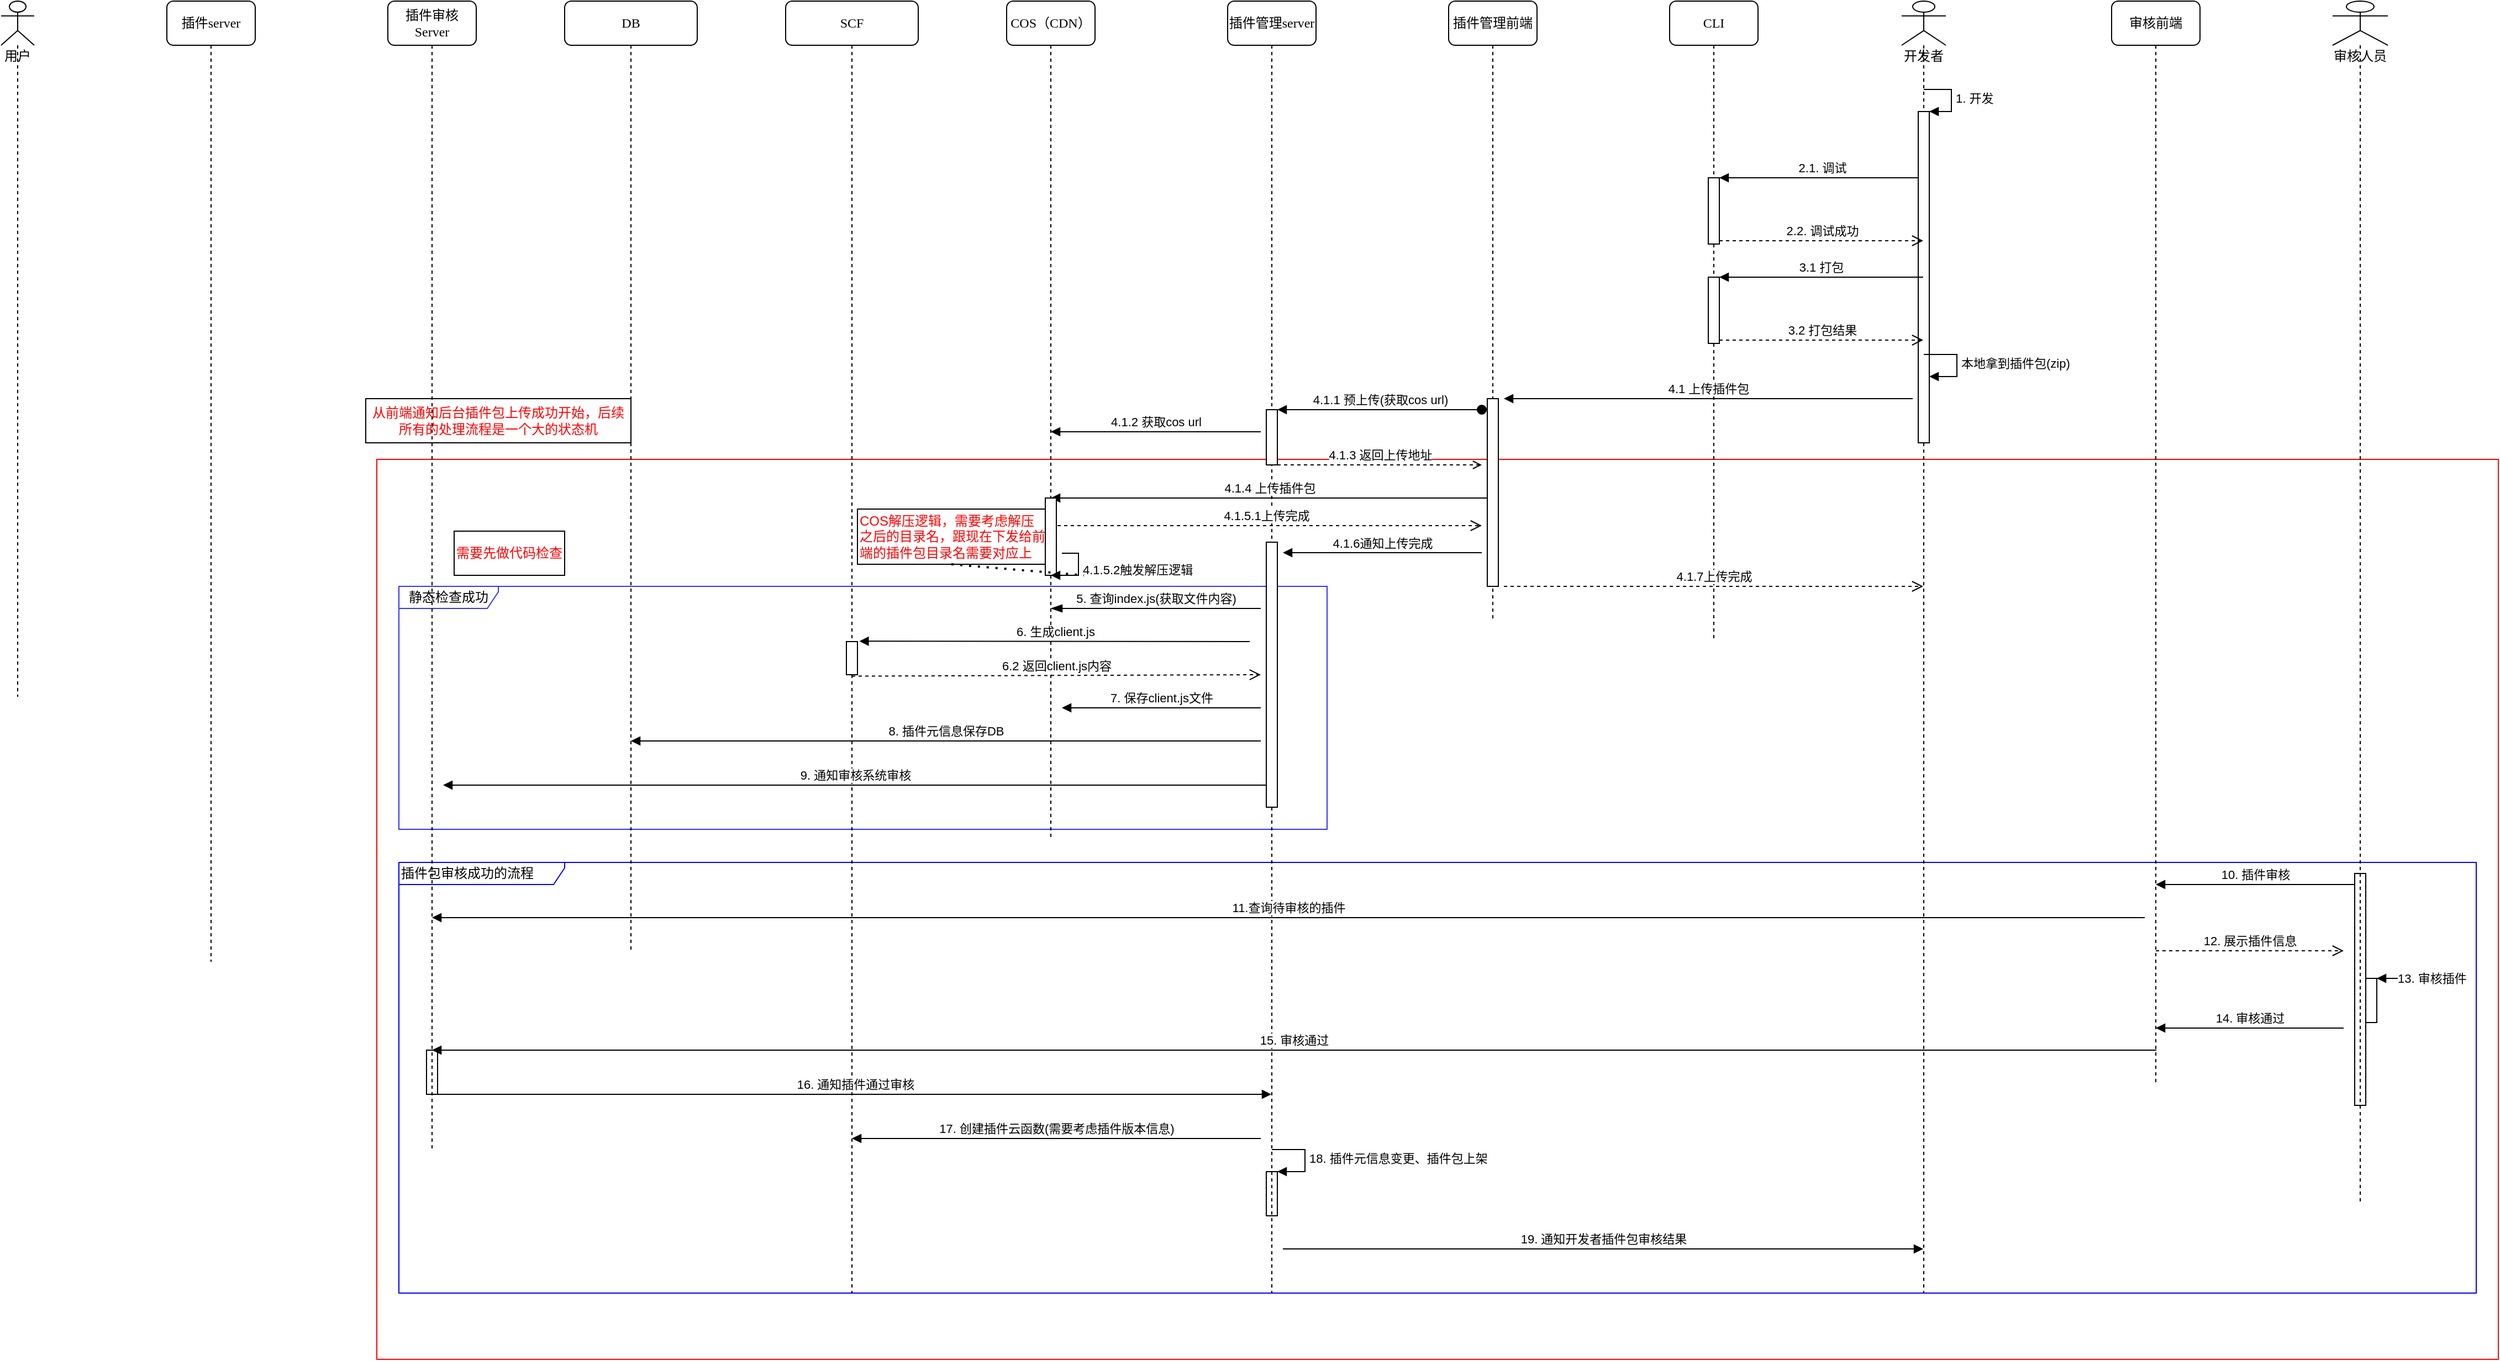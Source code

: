 <mxfile version="14.8.3" type="github" pages="2">
  <diagram name="Page-1" id="13e1069c-82ec-6db2-03f1-153e76fe0fe0">
    <mxGraphModel dx="3229" dy="1163" grid="1" gridSize="10" guides="1" tooltips="1" connect="1" arrows="1" fold="1" page="1" pageScale="1" pageWidth="1100" pageHeight="850" background="none" math="0" shadow="0">
      <root>
        <mxCell id="0" />
        <mxCell id="1" parent="0" />
        <mxCell id="ldka-5FNK_S4JEufgtKj-46" value="" style="rounded=0;whiteSpace=wrap;html=1;fillColor=none;align=left;strokeColor=#FF0000;" vertex="1" parent="1">
          <mxGeometry x="270" y="495" width="1920" height="815" as="geometry" />
        </mxCell>
        <mxCell id="ldka-5FNK_S4JEufgtKj-45" value="插件包审核成功的流程" style="shape=umlFrame;whiteSpace=wrap;html=1;fillColor=none;align=left;width=150;height=20;strokeColor=#0000FF;" vertex="1" parent="1">
          <mxGeometry x="290" y="860" width="1880" height="390" as="geometry" />
        </mxCell>
        <mxCell id="ldka-5FNK_S4JEufgtKj-20" value="静态检查成功" style="shape=umlFrame;whiteSpace=wrap;html=1;width=90;height=20;strokeColor=#3333FF;" vertex="1" parent="1">
          <mxGeometry x="290" y="610" width="840" height="220" as="geometry" />
        </mxCell>
        <mxCell id="7baba1c4bc27f4b0-2" value="插件server" style="shape=umlLifeline;perimeter=lifelinePerimeter;whiteSpace=wrap;html=1;container=1;collapsible=0;recursiveResize=0;outlineConnect=0;rounded=1;shadow=0;comic=0;labelBackgroundColor=none;strokeWidth=1;fontFamily=Verdana;fontSize=12;align=center;" parent="1" vertex="1">
          <mxGeometry x="80" y="80" width="80" height="870" as="geometry" />
        </mxCell>
        <mxCell id="7baba1c4bc27f4b0-3" value="SCF" style="shape=umlLifeline;perimeter=lifelinePerimeter;whiteSpace=wrap;html=1;container=1;collapsible=0;recursiveResize=0;outlineConnect=0;rounded=1;shadow=0;comic=0;labelBackgroundColor=none;strokeWidth=1;fontFamily=Verdana;fontSize=12;align=center;" parent="1" vertex="1">
          <mxGeometry x="640" y="80" width="120" height="1170" as="geometry" />
        </mxCell>
        <mxCell id="7baba1c4bc27f4b0-4" value="COS（CDN）" style="shape=umlLifeline;perimeter=lifelinePerimeter;whiteSpace=wrap;html=1;container=1;collapsible=0;recursiveResize=0;outlineConnect=0;rounded=1;shadow=0;comic=0;labelBackgroundColor=none;strokeWidth=1;fontFamily=Verdana;fontSize=12;align=center;" parent="1" vertex="1">
          <mxGeometry x="840" y="80" width="80" height="760" as="geometry" />
        </mxCell>
        <mxCell id="7baba1c4bc27f4b0-5" value="插件审核Server" style="shape=umlLifeline;perimeter=lifelinePerimeter;whiteSpace=wrap;html=1;container=1;collapsible=0;recursiveResize=0;outlineConnect=0;rounded=1;shadow=0;comic=0;labelBackgroundColor=none;strokeWidth=1;fontFamily=Verdana;fontSize=12;align=center;" parent="1" vertex="1">
          <mxGeometry x="280" y="80" width="80" height="1040" as="geometry" />
        </mxCell>
        <mxCell id="7baba1c4bc27f4b0-6" value="插件管理server" style="shape=umlLifeline;perimeter=lifelinePerimeter;whiteSpace=wrap;html=1;container=1;collapsible=0;recursiveResize=0;outlineConnect=0;rounded=1;shadow=0;comic=0;labelBackgroundColor=none;strokeWidth=1;fontFamily=Verdana;fontSize=12;align=center;" parent="1" vertex="1">
          <mxGeometry x="1040" y="80" width="80" height="1170" as="geometry" />
        </mxCell>
        <mxCell id="ldka-5FNK_S4JEufgtKj-40" value="17. 创建插件云函数(需要考虑插件版本信息)" style="html=1;verticalAlign=bottom;endArrow=block;strokeColor=#000000;strokeWidth=1;" edge="1" parent="7baba1c4bc27f4b0-6" target="7baba1c4bc27f4b0-3">
          <mxGeometry width="80" relative="1" as="geometry">
            <mxPoint x="30" y="1030" as="sourcePoint" />
            <mxPoint x="110" y="1030" as="targetPoint" />
          </mxGeometry>
        </mxCell>
        <mxCell id="ldka-5FNK_S4JEufgtKj-42" value="" style="html=1;points=[];perimeter=orthogonalPerimeter;strokeColor=#000000;fillColor=none;align=left;" vertex="1" parent="7baba1c4bc27f4b0-6">
          <mxGeometry x="35" y="1060" width="10" height="40" as="geometry" />
        </mxCell>
        <mxCell id="ldka-5FNK_S4JEufgtKj-43" value="18. 插件元信息变更、插件包上架" style="edgeStyle=orthogonalEdgeStyle;html=1;align=left;spacingLeft=2;endArrow=block;rounded=0;entryX=1;entryY=0;strokeColor=#000000;strokeWidth=1;" edge="1" target="ldka-5FNK_S4JEufgtKj-42" parent="7baba1c4bc27f4b0-6">
          <mxGeometry relative="1" as="geometry">
            <mxPoint x="40" y="1040" as="sourcePoint" />
            <Array as="points">
              <mxPoint x="70" y="1040" />
            </Array>
          </mxGeometry>
        </mxCell>
        <mxCell id="HN2Nw33tpEwXZnYEOGIW-1" value="CLI" style="shape=umlLifeline;perimeter=lifelinePerimeter;whiteSpace=wrap;html=1;container=1;collapsible=0;recursiveResize=0;outlineConnect=0;rounded=1;shadow=0;comic=0;labelBackgroundColor=none;strokeWidth=1;fontFamily=Verdana;fontSize=12;align=center;" vertex="1" parent="1">
          <mxGeometry x="1440" y="80" width="80" height="580" as="geometry" />
        </mxCell>
        <mxCell id="HN2Nw33tpEwXZnYEOGIW-15" value="" style="html=1;points=[];perimeter=orthogonalPerimeter;" vertex="1" parent="HN2Nw33tpEwXZnYEOGIW-1">
          <mxGeometry x="35" y="160" width="10" height="60" as="geometry" />
        </mxCell>
        <mxCell id="HN2Nw33tpEwXZnYEOGIW-16" value="2.1. 调试" style="html=1;verticalAlign=bottom;endArrow=block;entryX=1;entryY=0;" edge="1" target="HN2Nw33tpEwXZnYEOGIW-15" parent="HN2Nw33tpEwXZnYEOGIW-1">
          <mxGeometry relative="1" as="geometry">
            <mxPoint x="230" y="160" as="sourcePoint" />
          </mxGeometry>
        </mxCell>
        <mxCell id="HN2Nw33tpEwXZnYEOGIW-19" value="" style="html=1;points=[];perimeter=orthogonalPerimeter;" vertex="1" parent="HN2Nw33tpEwXZnYEOGIW-1">
          <mxGeometry x="35" y="250" width="10" height="60" as="geometry" />
        </mxCell>
        <mxCell id="HN2Nw33tpEwXZnYEOGIW-4" value="用户" style="shape=umlLifeline;participant=umlActor;perimeter=lifelinePerimeter;whiteSpace=wrap;html=1;container=1;collapsible=0;recursiveResize=0;verticalAlign=top;spacingTop=36;outlineConnect=0;" vertex="1" parent="1">
          <mxGeometry x="-70" y="80" width="30" height="630" as="geometry" />
        </mxCell>
        <mxCell id="HN2Nw33tpEwXZnYEOGIW-5" value="开发者" style="shape=umlLifeline;participant=umlActor;perimeter=lifelinePerimeter;whiteSpace=wrap;html=1;container=1;collapsible=0;recursiveResize=0;verticalAlign=top;spacingTop=36;outlineConnect=0;" vertex="1" parent="1">
          <mxGeometry x="1650" y="80" width="40" height="1170" as="geometry" />
        </mxCell>
        <mxCell id="HN2Nw33tpEwXZnYEOGIW-7" value="" style="html=1;points=[];perimeter=orthogonalPerimeter;" vertex="1" parent="HN2Nw33tpEwXZnYEOGIW-5">
          <mxGeometry x="15" y="100" width="10" height="300" as="geometry" />
        </mxCell>
        <mxCell id="HN2Nw33tpEwXZnYEOGIW-8" value="1. 开发" style="edgeStyle=orthogonalEdgeStyle;html=1;align=left;spacingLeft=2;endArrow=block;rounded=0;entryX=1;entryY=0;" edge="1" target="HN2Nw33tpEwXZnYEOGIW-7" parent="HN2Nw33tpEwXZnYEOGIW-5">
          <mxGeometry relative="1" as="geometry">
            <mxPoint x="20" y="80" as="sourcePoint" />
            <Array as="points">
              <mxPoint x="45" y="80" />
            </Array>
          </mxGeometry>
        </mxCell>
        <mxCell id="HN2Nw33tpEwXZnYEOGIW-17" value="2.2. 调试成功" style="html=1;verticalAlign=bottom;endArrow=open;dashed=1;endSize=8;exitX=1;exitY=0.95;" edge="1" source="HN2Nw33tpEwXZnYEOGIW-15" parent="1" target="HN2Nw33tpEwXZnYEOGIW-5">
          <mxGeometry relative="1" as="geometry">
            <mxPoint x="1545" y="297" as="targetPoint" />
          </mxGeometry>
        </mxCell>
        <mxCell id="HN2Nw33tpEwXZnYEOGIW-20" value="3.1 打包" style="html=1;verticalAlign=bottom;endArrow=block;entryX=1;entryY=0;" edge="1" target="HN2Nw33tpEwXZnYEOGIW-19" parent="1" source="HN2Nw33tpEwXZnYEOGIW-5">
          <mxGeometry relative="1" as="geometry">
            <mxPoint x="1545" y="330" as="sourcePoint" />
          </mxGeometry>
        </mxCell>
        <mxCell id="HN2Nw33tpEwXZnYEOGIW-21" value="3.2 打包结果" style="html=1;verticalAlign=bottom;endArrow=open;dashed=1;endSize=8;exitX=1;exitY=0.95;" edge="1" source="HN2Nw33tpEwXZnYEOGIW-19" parent="1" target="HN2Nw33tpEwXZnYEOGIW-5">
          <mxGeometry relative="1" as="geometry">
            <mxPoint x="1545" y="387" as="targetPoint" />
          </mxGeometry>
        </mxCell>
        <mxCell id="HN2Nw33tpEwXZnYEOGIW-28" value="插件管理前端" style="shape=umlLifeline;perimeter=lifelinePerimeter;whiteSpace=wrap;html=1;container=1;collapsible=0;recursiveResize=0;outlineConnect=0;rounded=1;shadow=0;comic=0;labelBackgroundColor=none;strokeWidth=1;fontFamily=Verdana;fontSize=12;align=center;" vertex="1" parent="1">
          <mxGeometry x="1240" y="80" width="80" height="560" as="geometry" />
        </mxCell>
        <mxCell id="HN2Nw33tpEwXZnYEOGIW-35" value="" style="html=1;points=[];perimeter=orthogonalPerimeter;" vertex="1" parent="1">
          <mxGeometry x="1275" y="440" width="10" height="170" as="geometry" />
        </mxCell>
        <mxCell id="HN2Nw33tpEwXZnYEOGIW-37" value="本地拿到插件包(zip)" style="edgeStyle=orthogonalEdgeStyle;html=1;align=left;spacingLeft=2;endArrow=block;rounded=0;entryX=1;entryY=0;" edge="1" parent="1">
          <mxGeometry relative="1" as="geometry">
            <mxPoint x="1670" y="400" as="sourcePoint" />
            <Array as="points">
              <mxPoint x="1700" y="400" />
            </Array>
            <mxPoint x="1675" y="420" as="targetPoint" />
          </mxGeometry>
        </mxCell>
        <mxCell id="HN2Nw33tpEwXZnYEOGIW-38" value="4.1 上传插件包" style="html=1;verticalAlign=bottom;endArrow=block;" edge="1" parent="1">
          <mxGeometry width="80" relative="1" as="geometry">
            <mxPoint x="1660" y="440" as="sourcePoint" />
            <mxPoint x="1290" y="440" as="targetPoint" />
          </mxGeometry>
        </mxCell>
        <mxCell id="HN2Nw33tpEwXZnYEOGIW-39" value="" style="html=1;points=[];perimeter=orthogonalPerimeter;" vertex="1" parent="1">
          <mxGeometry x="1075" y="450" width="10" height="50" as="geometry" />
        </mxCell>
        <mxCell id="HN2Nw33tpEwXZnYEOGIW-40" value="4.1.1 预上传(获取cos url)" style="html=1;verticalAlign=bottom;startArrow=oval;endArrow=block;startSize=8;" edge="1" target="HN2Nw33tpEwXZnYEOGIW-39" parent="1">
          <mxGeometry relative="1" as="geometry">
            <mxPoint x="1270" y="450" as="sourcePoint" />
            <Array as="points">
              <mxPoint x="1150" y="450" />
            </Array>
          </mxGeometry>
        </mxCell>
        <mxCell id="HN2Nw33tpEwXZnYEOGIW-41" value="4.1.2 获取cos url" style="html=1;verticalAlign=bottom;endArrow=block;" edge="1" parent="1" target="7baba1c4bc27f4b0-4">
          <mxGeometry width="80" relative="1" as="geometry">
            <mxPoint x="1070" y="470" as="sourcePoint" />
            <mxPoint x="1100" y="460" as="targetPoint" />
            <Array as="points">
              <mxPoint x="1020" y="470" />
            </Array>
          </mxGeometry>
        </mxCell>
        <mxCell id="HN2Nw33tpEwXZnYEOGIW-42" value="4.1.3 返回上传地址" style="html=1;verticalAlign=bottom;endArrow=open;dashed=1;endFill=0;" edge="1" parent="1">
          <mxGeometry width="80" relative="1" as="geometry">
            <mxPoint x="1085" y="500" as="sourcePoint" />
            <mxPoint x="1270" y="500" as="targetPoint" />
          </mxGeometry>
        </mxCell>
        <mxCell id="HN2Nw33tpEwXZnYEOGIW-43" value="4.1.4 上传插件包" style="html=1;verticalAlign=bottom;endArrow=block;" edge="1" parent="1" target="7baba1c4bc27f4b0-4">
          <mxGeometry width="80" relative="1" as="geometry">
            <mxPoint x="1275" y="530" as="sourcePoint" />
            <mxPoint x="1355" y="530" as="targetPoint" />
          </mxGeometry>
        </mxCell>
        <mxCell id="ldka-5FNK_S4JEufgtKj-3" value="4.1.5.1上传完成" style="html=1;verticalAlign=bottom;endArrow=open;dashed=1;endSize=8;strokeColor=#000000;strokeWidth=1;" edge="1" parent="1" source="7baba1c4bc27f4b0-4">
          <mxGeometry relative="1" as="geometry">
            <mxPoint x="890" y="550" as="sourcePoint" />
            <mxPoint x="1270" y="555" as="targetPoint" />
          </mxGeometry>
        </mxCell>
        <mxCell id="ldka-5FNK_S4JEufgtKj-4" value="" style="html=1;points=[];perimeter=orthogonalPerimeter;" vertex="1" parent="1">
          <mxGeometry x="1075" y="570" width="10" height="240" as="geometry" />
        </mxCell>
        <mxCell id="ldka-5FNK_S4JEufgtKj-6" value="" style="html=1;points=[];perimeter=orthogonalPerimeter;" vertex="1" parent="1">
          <mxGeometry x="875" y="530" width="10" height="70" as="geometry" />
        </mxCell>
        <mxCell id="ldka-5FNK_S4JEufgtKj-7" value="4.1.6通知上传完成" style="html=1;verticalAlign=bottom;endArrow=block;strokeColor=#000000;strokeWidth=1;" edge="1" parent="1">
          <mxGeometry width="80" relative="1" as="geometry">
            <mxPoint x="1270" y="579.5" as="sourcePoint" />
            <mxPoint x="1090" y="579.5" as="targetPoint" />
          </mxGeometry>
        </mxCell>
        <mxCell id="ldka-5FNK_S4JEufgtKj-8" value="4.1.7上传完成" style="html=1;verticalAlign=bottom;endArrow=open;dashed=1;endSize=8;strokeColor=#000000;strokeWidth=1;" edge="1" parent="1" target="HN2Nw33tpEwXZnYEOGIW-5">
          <mxGeometry relative="1" as="geometry">
            <mxPoint x="1290" y="610" as="sourcePoint" />
            <mxPoint x="1195" y="610" as="targetPoint" />
          </mxGeometry>
        </mxCell>
        <mxCell id="ldka-5FNK_S4JEufgtKj-11" value="4.1.5.2触发解压逻辑" style="edgeStyle=orthogonalEdgeStyle;html=1;align=left;spacingLeft=2;endArrow=block;rounded=0;entryX=1;entryY=0;strokeColor=#000000;strokeWidth=1;" edge="1" parent="1">
          <mxGeometry relative="1" as="geometry">
            <mxPoint x="890" y="580" as="sourcePoint" />
            <Array as="points">
              <mxPoint x="905" y="580" />
            </Array>
            <mxPoint x="880" y="600" as="targetPoint" />
          </mxGeometry>
        </mxCell>
        <mxCell id="ldka-5FNK_S4JEufgtKj-12" value="5. 查询index.js(获取文件内容)" style="html=1;verticalAlign=bottom;endArrow=blockThin;endSize=8;strokeColor=#000000;strokeWidth=1;endFill=1;" edge="1" parent="1" target="7baba1c4bc27f4b0-4">
          <mxGeometry relative="1" as="geometry">
            <mxPoint x="1070" y="630" as="sourcePoint" />
            <mxPoint x="890" y="630" as="targetPoint" />
          </mxGeometry>
        </mxCell>
        <mxCell id="ldka-5FNK_S4JEufgtKj-13" value="6. 生成client.js" style="html=1;verticalAlign=bottom;endArrow=block;strokeColor=#000000;strokeWidth=1;entryX=1.167;entryY=-0.011;entryDx=0;entryDy=0;entryPerimeter=0;" edge="1" parent="1" target="ldka-5FNK_S4JEufgtKj-15">
          <mxGeometry width="80" relative="1" as="geometry">
            <mxPoint x="1060" y="660" as="sourcePoint" />
            <mxPoint x="690" y="660" as="targetPoint" />
          </mxGeometry>
        </mxCell>
        <mxCell id="ldka-5FNK_S4JEufgtKj-14" value="6.2 返回client.js内容" style="html=1;verticalAlign=bottom;endArrow=open;dashed=1;endSize=8;strokeColor=#000000;strokeWidth=1;exitX=0.5;exitY=1.044;exitDx=0;exitDy=0;exitPerimeter=0;" edge="1" parent="1" source="ldka-5FNK_S4JEufgtKj-15">
          <mxGeometry relative="1" as="geometry">
            <mxPoint x="690" y="690" as="sourcePoint" />
            <mxPoint x="1070" y="690" as="targetPoint" />
          </mxGeometry>
        </mxCell>
        <mxCell id="ldka-5FNK_S4JEufgtKj-15" value="" style="html=1;points=[];perimeter=orthogonalPerimeter;" vertex="1" parent="1">
          <mxGeometry x="695" y="660" width="10" height="30" as="geometry" />
        </mxCell>
        <mxCell id="ldka-5FNK_S4JEufgtKj-16" value="7. 保存client.js文件" style="html=1;verticalAlign=bottom;endArrow=block;strokeColor=#000000;strokeWidth=1;" edge="1" parent="1">
          <mxGeometry width="80" relative="1" as="geometry">
            <mxPoint x="1070" y="720" as="sourcePoint" />
            <mxPoint x="890" y="720" as="targetPoint" />
          </mxGeometry>
        </mxCell>
        <mxCell id="ldka-5FNK_S4JEufgtKj-17" value="8. 插件元信息保存DB" style="html=1;verticalAlign=bottom;endArrow=block;strokeColor=#000000;strokeWidth=1;" edge="1" parent="1" target="ldka-5FNK_S4JEufgtKj-18">
          <mxGeometry width="80" relative="1" as="geometry">
            <mxPoint x="1070" y="750" as="sourcePoint" />
            <mxPoint x="1140" y="750" as="targetPoint" />
          </mxGeometry>
        </mxCell>
        <mxCell id="ldka-5FNK_S4JEufgtKj-18" value="DB" style="shape=umlLifeline;perimeter=lifelinePerimeter;whiteSpace=wrap;html=1;container=1;collapsible=0;recursiveResize=0;outlineConnect=0;rounded=1;shadow=0;comic=0;labelBackgroundColor=none;strokeWidth=1;fontFamily=Verdana;fontSize=12;align=center;" vertex="1" parent="1">
          <mxGeometry x="440" y="80" width="120" height="860" as="geometry" />
        </mxCell>
        <mxCell id="ldka-5FNK_S4JEufgtKj-19" value="9. 通知审核系统审核" style="html=1;verticalAlign=bottom;endArrow=block;strokeColor=#000000;strokeWidth=1;" edge="1" parent="1">
          <mxGeometry width="80" relative="1" as="geometry">
            <mxPoint x="1075" y="790.0" as="sourcePoint" />
            <mxPoint x="330" y="790" as="targetPoint" />
          </mxGeometry>
        </mxCell>
        <mxCell id="ldka-5FNK_S4JEufgtKj-22" value="&lt;font color=&quot;#ff0000&quot;&gt;需要先做代码检查&lt;/font&gt;" style="text;html=1;fillColor=none;align=center;verticalAlign=middle;whiteSpace=wrap;rounded=0;strokeColor=#000000;" vertex="1" parent="1">
          <mxGeometry x="340" y="560" width="100" height="40" as="geometry" />
        </mxCell>
        <mxCell id="ldka-5FNK_S4JEufgtKj-23" value="&lt;font color=&quot;#ff0000&quot;&gt;COS解压逻辑，需要考虑解压之后的目录名，跟现在下发给前端的插件包目录名需要对应上&lt;/font&gt;" style="text;html=1;align=left;verticalAlign=middle;whiteSpace=wrap;rounded=0;strokeColor=#000000;" vertex="1" parent="1">
          <mxGeometry x="705" y="540" width="170" height="50" as="geometry" />
        </mxCell>
        <mxCell id="ldka-5FNK_S4JEufgtKj-24" value="" style="endArrow=none;dashed=1;html=1;dashPattern=1 3;strokeWidth=2;exitX=0.5;exitY=1;exitDx=0;exitDy=0;" edge="1" parent="1" source="ldka-5FNK_S4JEufgtKj-23">
          <mxGeometry width="50" height="50" relative="1" as="geometry">
            <mxPoint x="840" y="640" as="sourcePoint" />
            <mxPoint x="910" y="600" as="targetPoint" />
          </mxGeometry>
        </mxCell>
        <mxCell id="ldka-5FNK_S4JEufgtKj-25" value="审核人员" style="shape=umlLifeline;participant=umlActor;perimeter=lifelinePerimeter;whiteSpace=wrap;html=1;container=1;collapsible=0;recursiveResize=0;verticalAlign=top;spacingTop=36;outlineConnect=0;" vertex="1" parent="1">
          <mxGeometry x="2040" y="80" width="50" height="1090" as="geometry" />
        </mxCell>
        <mxCell id="ldka-5FNK_S4JEufgtKj-28" value="审核前端" style="shape=umlLifeline;perimeter=lifelinePerimeter;whiteSpace=wrap;html=1;container=1;collapsible=0;recursiveResize=0;outlineConnect=0;rounded=1;shadow=0;comic=0;labelBackgroundColor=none;strokeWidth=1;fontFamily=Verdana;fontSize=12;align=center;" vertex="1" parent="1">
          <mxGeometry x="1840" y="80" width="80" height="980" as="geometry" />
        </mxCell>
        <mxCell id="ldka-5FNK_S4JEufgtKj-29" value="" style="html=1;points=[];perimeter=orthogonalPerimeter;strokeColor=#000000;fillColor=none;align=left;" vertex="1" parent="1">
          <mxGeometry x="2060" y="870" width="10" height="210" as="geometry" />
        </mxCell>
        <mxCell id="ldka-5FNK_S4JEufgtKj-30" value="10. 插件审核" style="html=1;verticalAlign=bottom;endArrow=block;strokeColor=#000000;strokeWidth=1;" edge="1" parent="1" target="ldka-5FNK_S4JEufgtKj-28">
          <mxGeometry width="80" relative="1" as="geometry">
            <mxPoint x="2060" y="880" as="sourcePoint" />
            <mxPoint x="2140" y="880" as="targetPoint" />
          </mxGeometry>
        </mxCell>
        <mxCell id="ldka-5FNK_S4JEufgtKj-31" value="11.查询待审核的插件" style="html=1;verticalAlign=bottom;endArrow=block;strokeColor=#000000;strokeWidth=1;" edge="1" parent="1" target="7baba1c4bc27f4b0-5">
          <mxGeometry width="80" relative="1" as="geometry">
            <mxPoint x="1870" y="910" as="sourcePoint" />
            <mxPoint x="1950" y="910" as="targetPoint" />
          </mxGeometry>
        </mxCell>
        <mxCell id="ldka-5FNK_S4JEufgtKj-32" value="12. 展示插件信息" style="html=1;verticalAlign=bottom;endArrow=open;dashed=1;endSize=8;strokeColor=#000000;strokeWidth=1;" edge="1" parent="1">
          <mxGeometry relative="1" as="geometry">
            <mxPoint x="1880" y="940" as="sourcePoint" />
            <mxPoint x="2050" y="940" as="targetPoint" />
          </mxGeometry>
        </mxCell>
        <mxCell id="ldka-5FNK_S4JEufgtKj-34" value="13. 审核插件" style="edgeStyle=orthogonalEdgeStyle;html=1;align=left;spacingLeft=2;endArrow=block;rounded=0;entryX=1;entryY=0;strokeColor=#000000;strokeWidth=1;" edge="1" target="ldka-5FNK_S4JEufgtKj-41" parent="1">
          <mxGeometry relative="1" as="geometry">
            <mxPoint x="2070" y="965" as="sourcePoint" />
            <Array as="points">
              <mxPoint x="2100" y="965" />
            </Array>
            <mxPoint x="2075" y="985" as="targetPoint" />
          </mxGeometry>
        </mxCell>
        <mxCell id="ldka-5FNK_S4JEufgtKj-35" value="14. 审核通过" style="html=1;verticalAlign=bottom;endArrow=block;strokeColor=#000000;strokeWidth=1;" edge="1" parent="1" target="ldka-5FNK_S4JEufgtKj-28">
          <mxGeometry width="80" relative="1" as="geometry">
            <mxPoint x="2050" y="1010" as="sourcePoint" />
            <mxPoint x="2130" y="1010" as="targetPoint" />
          </mxGeometry>
        </mxCell>
        <mxCell id="ldka-5FNK_S4JEufgtKj-37" value="15. 审核通过" style="html=1;verticalAlign=bottom;endArrow=block;strokeColor=#000000;strokeWidth=1;" edge="1" parent="1" target="7baba1c4bc27f4b0-5">
          <mxGeometry width="80" relative="1" as="geometry">
            <mxPoint x="1880.5" y="1030" as="sourcePoint" />
            <mxPoint x="1710" y="1030" as="targetPoint" />
          </mxGeometry>
        </mxCell>
        <mxCell id="ldka-5FNK_S4JEufgtKj-38" value="" style="html=1;points=[];perimeter=orthogonalPerimeter;strokeColor=#000000;fillColor=none;align=left;" vertex="1" parent="1">
          <mxGeometry x="315" y="1030" width="10" height="40" as="geometry" />
        </mxCell>
        <mxCell id="ldka-5FNK_S4JEufgtKj-39" value="16. 通知插件通过审核" style="html=1;verticalAlign=bottom;endArrow=block;strokeColor=#000000;strokeWidth=1;" edge="1" parent="1" target="7baba1c4bc27f4b0-6">
          <mxGeometry width="80" relative="1" as="geometry">
            <mxPoint x="325" y="1070" as="sourcePoint" />
            <mxPoint x="405" y="1070" as="targetPoint" />
          </mxGeometry>
        </mxCell>
        <mxCell id="ldka-5FNK_S4JEufgtKj-41" value="" style="html=1;points=[];perimeter=orthogonalPerimeter;strokeColor=#000000;fillColor=none;align=left;" vertex="1" parent="1">
          <mxGeometry x="2070" y="965" width="10" height="40" as="geometry" />
        </mxCell>
        <mxCell id="ldka-5FNK_S4JEufgtKj-44" value="19. 通知开发者插件包审核结果" style="html=1;verticalAlign=bottom;endArrow=block;strokeColor=#000000;strokeWidth=1;" edge="1" parent="1" target="HN2Nw33tpEwXZnYEOGIW-5">
          <mxGeometry width="80" relative="1" as="geometry">
            <mxPoint x="1090" y="1210" as="sourcePoint" />
            <mxPoint x="1155" y="1210" as="targetPoint" />
          </mxGeometry>
        </mxCell>
        <mxCell id="ldka-5FNK_S4JEufgtKj-47" value="&lt;font color=&quot;#ff0000&quot;&gt;从前端通知后台插件包上传成功开始，后续所有的处理流程是一个大的状态机&lt;/font&gt;" style="text;html=1;fillColor=none;align=center;verticalAlign=middle;whiteSpace=wrap;rounded=0;strokeColor=#000000;" vertex="1" parent="1">
          <mxGeometry x="260" y="440" width="240" height="40" as="geometry" />
        </mxCell>
      </root>
    </mxGraphModel>
  </diagram>
  <diagram id="MReGTqcURHO1EXwGwA-r" name="Page-2">
    <mxGraphModel dx="1186" dy="661" grid="0" gridSize="10" guides="1" tooltips="1" connect="1" arrows="1" fold="0" page="0" pageScale="1" pageWidth="827" pageHeight="1169" math="0" shadow="0">
      <root>
        <mxCell id="xL4jIzd0NPuV34EByVlt-0" />
        <mxCell id="xL4jIzd0NPuV34EByVlt-1" parent="xL4jIzd0NPuV34EByVlt-0" />
        <mxCell id="xL4jIzd0NPuV34EByVlt-17" value="TSW" style="rounded=0;whiteSpace=wrap;html=1;" vertex="1" parent="xL4jIzd0NPuV34EByVlt-1">
          <mxGeometry x="150" y="240" width="570" height="30" as="geometry" />
        </mxCell>
        <mxCell id="xL4jIzd0NPuV34EByVlt-15" value="" style="rounded=1;whiteSpace=wrap;html=1;dashed=1;" vertex="1" parent="xL4jIzd0NPuV34EByVlt-1">
          <mxGeometry x="760" y="155" width="210" height="65" as="geometry" />
        </mxCell>
        <mxCell id="xL4jIzd0NPuV34EByVlt-7" value="" style="rounded=1;whiteSpace=wrap;html=1;dashed=1;" vertex="1" parent="xL4jIzd0NPuV34EByVlt-1">
          <mxGeometry x="150" y="155" width="570" height="65" as="geometry" />
        </mxCell>
        <mxCell id="xL4jIzd0NPuV34EByVlt-2" value="QQ" style="rounded=0;whiteSpace=wrap;html=1;" vertex="1" parent="xL4jIzd0NPuV34EByVlt-1">
          <mxGeometry x="160" y="170" width="80" height="30" as="geometry" />
        </mxCell>
        <mxCell id="xL4jIzd0NPuV34EByVlt-3" value="微信" style="rounded=0;whiteSpace=wrap;html=1;" vertex="1" parent="xL4jIzd0NPuV34EByVlt-1">
          <mxGeometry x="250" y="170" width="80" height="30" as="geometry" />
        </mxCell>
        <mxCell id="xL4jIzd0NPuV34EByVlt-4" value="Iddas" style="rounded=0;whiteSpace=wrap;html=1;" vertex="1" parent="xL4jIzd0NPuV34EByVlt-1">
          <mxGeometry x="400" y="172.5" width="80" height="30" as="geometry" />
        </mxCell>
        <mxCell id="xL4jIzd0NPuV34EByVlt-5" value="企业微信" style="rounded=0;whiteSpace=wrap;html=1;" vertex="1" parent="xL4jIzd0NPuV34EByVlt-1">
          <mxGeometry x="590" y="170" width="80" height="30" as="geometry" />
        </mxCell>
        <mxCell id="xL4jIzd0NPuV34EByVlt-6" value="企业微信结合板" style="rounded=0;whiteSpace=wrap;html=1;" vertex="1" parent="xL4jIzd0NPuV34EByVlt-1">
          <mxGeometry x="810" y="170" width="90" height="30" as="geometry" />
        </mxCell>
        <mxCell id="xL4jIzd0NPuV34EByVlt-8" value="" style="endArrow=none;dashed=1;html=1;" edge="1" parent="xL4jIzd0NPuV34EByVlt-1">
          <mxGeometry width="50" height="50" relative="1" as="geometry">
            <mxPoint x="350" y="850" as="sourcePoint" />
            <mxPoint x="350" y="140" as="targetPoint" />
          </mxGeometry>
        </mxCell>
        <mxCell id="xL4jIzd0NPuV34EByVlt-9" value="" style="endArrow=none;html=1;strokeWidth=5;strokeColor=#FF0080;" edge="1" parent="xL4jIzd0NPuV34EByVlt-1">
          <mxGeometry width="50" height="50" relative="1" as="geometry">
            <mxPoint x="540" y="850" as="sourcePoint" />
            <mxPoint x="540" y="140" as="targetPoint" />
          </mxGeometry>
        </mxCell>
        <mxCell id="xL4jIzd0NPuV34EByVlt-10" value="" style="endArrow=classic;html=1;" edge="1" parent="xL4jIzd0NPuV34EByVlt-1">
          <mxGeometry width="50" height="50" relative="1" as="geometry">
            <mxPoint x="410" y="80" as="sourcePoint" />
            <mxPoint x="410" y="120" as="targetPoint" />
          </mxGeometry>
        </mxCell>
        <mxCell id="xL4jIzd0NPuV34EByVlt-11" value="&lt;font style=&quot;font-size: 17px&quot;&gt;docs.qq.com&lt;/font&gt;" style="text;html=1;strokeColor=none;fillColor=none;align=center;verticalAlign=middle;whiteSpace=wrap;rounded=0;dashed=1;" vertex="1" parent="xL4jIzd0NPuV34EByVlt-1">
          <mxGeometry x="380" y="50" width="80" height="20" as="geometry" />
        </mxCell>
        <mxCell id="xL4jIzd0NPuV34EByVlt-12" value="&lt;span style=&quot;font-size: 17px&quot;&gt;doc.weixin.qq.com&lt;/span&gt;" style="text;html=1;strokeColor=none;fillColor=none;align=center;verticalAlign=middle;whiteSpace=wrap;rounded=0;dashed=1;" vertex="1" parent="xL4jIzd0NPuV34EByVlt-1">
          <mxGeometry x="815" y="50" width="80" height="20" as="geometry" />
        </mxCell>
        <mxCell id="xL4jIzd0NPuV34EByVlt-13" value="" style="endArrow=classic;html=1;" edge="1" parent="xL4jIzd0NPuV34EByVlt-1">
          <mxGeometry width="50" height="50" relative="1" as="geometry">
            <mxPoint x="850" y="80" as="sourcePoint" />
            <mxPoint x="850" y="130" as="targetPoint" />
          </mxGeometry>
        </mxCell>
        <mxCell id="xL4jIzd0NPuV34EByVlt-14" value="&lt;font style=&quot;font-size: 15px&quot; color=&quot;#cc0000&quot;&gt;&lt;b&gt;web/app/pc&lt;/b&gt;&lt;/font&gt;" style="text;html=1;strokeColor=none;fillColor=none;align=center;verticalAlign=middle;whiteSpace=wrap;rounded=0;dashed=1;" vertex="1" parent="xL4jIzd0NPuV34EByVlt-1">
          <mxGeometry x="190" y="130" width="40" height="20" as="geometry" />
        </mxCell>
        <mxCell id="xL4jIzd0NPuV34EByVlt-16" value="&lt;font color=&quot;#cc0000&quot;&gt;&lt;span style=&quot;font-size: 15px&quot;&gt;&lt;b&gt;企业微信Native&lt;/b&gt;&lt;/span&gt;&lt;/font&gt;" style="text;html=1;strokeColor=none;fillColor=none;align=center;verticalAlign=middle;whiteSpace=wrap;rounded=0;dashed=1;" vertex="1" parent="xL4jIzd0NPuV34EByVlt-1">
          <mxGeometry x="790" y="130" width="120" height="20" as="geometry" />
        </mxCell>
        <mxCell id="xL4jIzd0NPuV34EByVlt-19" value="BFF" style="rounded=0;whiteSpace=wrap;html=1;" vertex="1" parent="xL4jIzd0NPuV34EByVlt-1">
          <mxGeometry x="150" y="280" width="180" height="30" as="geometry" />
        </mxCell>
        <mxCell id="xL4jIzd0NPuV34EByVlt-20" value="BFF" style="rounded=0;whiteSpace=wrap;html=1;" vertex="1" parent="xL4jIzd0NPuV34EByVlt-1">
          <mxGeometry x="360" y="280" width="170" height="30" as="geometry" />
        </mxCell>
        <mxCell id="xL4jIzd0NPuV34EByVlt-21" value="BFF" style="rounded=0;whiteSpace=wrap;html=1;" vertex="1" parent="xL4jIzd0NPuV34EByVlt-1">
          <mxGeometry x="550" y="280" width="170" height="30" as="geometry" />
        </mxCell>
        <mxCell id="xL4jIzd0NPuV34EByVlt-22" value="Gateway" style="rounded=0;whiteSpace=wrap;html=1;" vertex="1" parent="xL4jIzd0NPuV34EByVlt-1">
          <mxGeometry x="150" y="350" width="180" height="30" as="geometry" />
        </mxCell>
        <mxCell id="xL4jIzd0NPuV34EByVlt-23" value="Gateway" style="rounded=0;whiteSpace=wrap;html=1;" vertex="1" parent="xL4jIzd0NPuV34EByVlt-1">
          <mxGeometry x="360" y="350" width="170" height="30" as="geometry" />
        </mxCell>
        <mxCell id="xL4jIzd0NPuV34EByVlt-24" value="Gateway" style="rounded=0;whiteSpace=wrap;html=1;" vertex="1" parent="xL4jIzd0NPuV34EByVlt-1">
          <mxGeometry x="550" y="350" width="427" height="30" as="geometry" />
        </mxCell>
        <mxCell id="xL4jIzd0NPuV34EByVlt-26" value="MicroService" style="rounded=0;whiteSpace=wrap;html=1;" vertex="1" parent="xL4jIzd0NPuV34EByVlt-1">
          <mxGeometry x="150" y="410" width="180" height="130" as="geometry" />
        </mxCell>
        <mxCell id="xL4jIzd0NPuV34EByVlt-27" value="MicroService" style="rounded=0;whiteSpace=wrap;html=1;" vertex="1" parent="xL4jIzd0NPuV34EByVlt-1">
          <mxGeometry x="360" y="410" width="170" height="130" as="geometry" />
        </mxCell>
        <mxCell id="xL4jIzd0NPuV34EByVlt-28" value="MicroService" style="rounded=0;whiteSpace=wrap;html=1;" vertex="1" parent="xL4jIzd0NPuV34EByVlt-1">
          <mxGeometry x="550" y="410" width="427" height="130" as="geometry" />
        </mxCell>
        <mxCell id="xL4jIzd0NPuV34EByVlt-30" value="腾讯云" style="ellipse;shape=cloud;whiteSpace=wrap;html=1;" vertex="1" parent="xL4jIzd0NPuV34EByVlt-1">
          <mxGeometry x="170" y="635" width="120" height="80" as="geometry" />
        </mxCell>
        <mxCell id="xL4jIzd0NPuV34EByVlt-31" value="腾讯云" style="ellipse;shape=cloud;whiteSpace=wrap;html=1;" vertex="1" parent="xL4jIzd0NPuV34EByVlt-1">
          <mxGeometry x="375" y="635" width="120" height="80" as="geometry" />
        </mxCell>
        <mxCell id="xL4jIzd0NPuV34EByVlt-32" value="微信云" style="ellipse;shape=cloud;whiteSpace=wrap;html=1;" vertex="1" parent="xL4jIzd0NPuV34EByVlt-1">
          <mxGeometry x="575" y="630" width="335" height="80" as="geometry" />
        </mxCell>
        <mxCell id="xL4jIzd0NPuV34EByVlt-35" value="" style="curved=1;endArrow=classic;html=1;fillColor=#f8cecc;strokeColor=#FF0080;" edge="1" parent="xL4jIzd0NPuV34EByVlt-1">
          <mxGeometry width="50" height="50" relative="1" as="geometry">
            <mxPoint x="600" y="150" as="sourcePoint" />
            <mxPoint x="650" y="150" as="targetPoint" />
            <Array as="points">
              <mxPoint x="620" y="280" />
              <mxPoint x="640" y="230" />
            </Array>
          </mxGeometry>
        </mxCell>
        <mxCell id="xL4jIzd0NPuV34EByVlt-36" value="" style="endArrow=classic;html=1;strokeColor=#FF0080;" edge="1" parent="xL4jIzd0NPuV34EByVlt-1">
          <mxGeometry width="50" height="50" relative="1" as="geometry">
            <mxPoint x="560" y="790" as="sourcePoint" />
            <mxPoint x="940" y="790" as="targetPoint" />
          </mxGeometry>
        </mxCell>
        <mxCell id="xL4jIzd0NPuV34EByVlt-37" value="&lt;font style=&quot;font-size: 19px&quot; color=&quot;#ff0080&quot;&gt;微文档团队&lt;/font&gt;" style="edgeLabel;html=1;align=center;verticalAlign=middle;resizable=0;points=[];" vertex="1" connectable="0" parent="xL4jIzd0NPuV34EByVlt-36">
          <mxGeometry x="-0.353" relative="1" as="geometry">
            <mxPoint x="60" as="offset" />
          </mxGeometry>
        </mxCell>
        <mxCell id="xL4jIzd0NPuV34EByVlt-39" value="" style="endArrow=classic;html=1;strokeColor=#FF0080;" edge="1" parent="xL4jIzd0NPuV34EByVlt-1">
          <mxGeometry width="50" height="50" relative="1" as="geometry">
            <mxPoint x="530" y="790" as="sourcePoint" />
            <mxPoint x="110" y="790" as="targetPoint" />
          </mxGeometry>
        </mxCell>
        <mxCell id="xL4jIzd0NPuV34EByVlt-40" value="&lt;font color=&quot;#ff0080&quot;&gt;&lt;span style=&quot;font-size: 19px&quot;&gt;腾讯文档团队&lt;/span&gt;&lt;/font&gt;" style="edgeLabel;html=1;align=center;verticalAlign=middle;resizable=0;points=[];" vertex="1" connectable="0" parent="xL4jIzd0NPuV34EByVlt-39">
          <mxGeometry x="-0.353" relative="1" as="geometry">
            <mxPoint x="-54" as="offset" />
          </mxGeometry>
        </mxCell>
      </root>
    </mxGraphModel>
  </diagram>
</mxfile>
